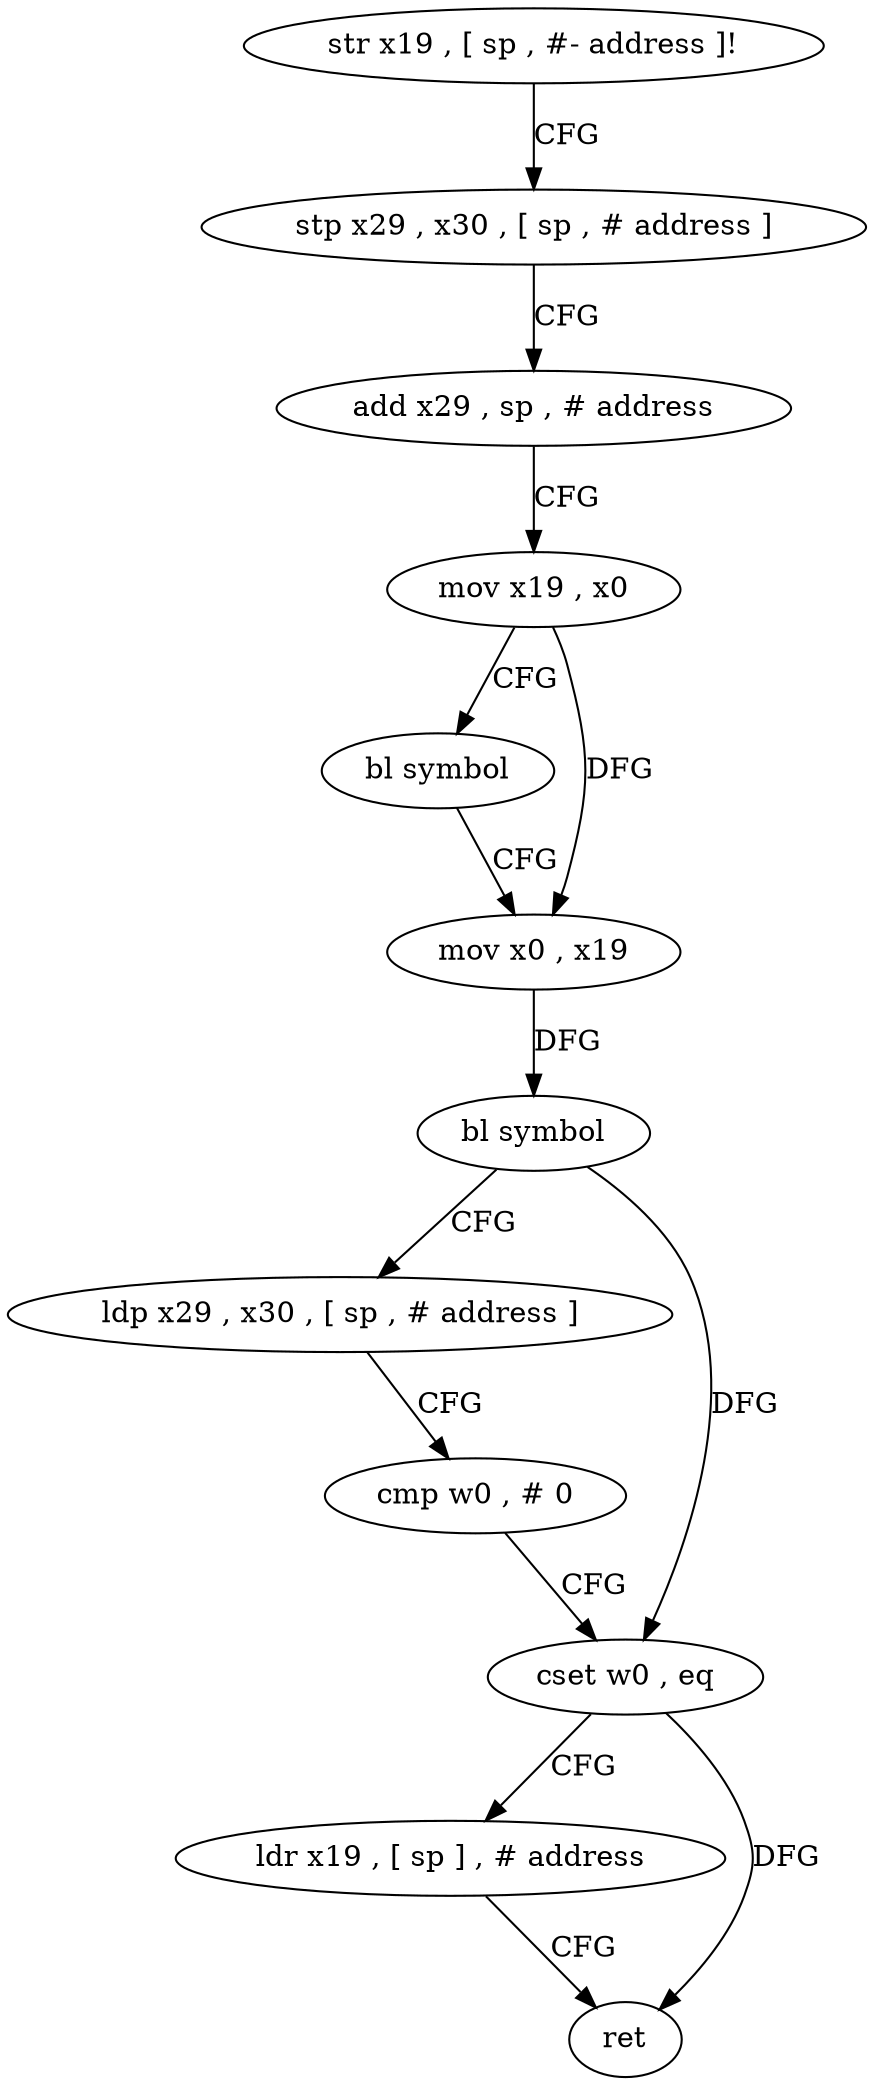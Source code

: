 digraph "func" {
"109560" [label = "str x19 , [ sp , #- address ]!" ]
"109564" [label = "stp x29 , x30 , [ sp , # address ]" ]
"109568" [label = "add x29 , sp , # address" ]
"109572" [label = "mov x19 , x0" ]
"109576" [label = "bl symbol" ]
"109580" [label = "mov x0 , x19" ]
"109584" [label = "bl symbol" ]
"109588" [label = "ldp x29 , x30 , [ sp , # address ]" ]
"109592" [label = "cmp w0 , # 0" ]
"109596" [label = "cset w0 , eq" ]
"109600" [label = "ldr x19 , [ sp ] , # address" ]
"109604" [label = "ret" ]
"109560" -> "109564" [ label = "CFG" ]
"109564" -> "109568" [ label = "CFG" ]
"109568" -> "109572" [ label = "CFG" ]
"109572" -> "109576" [ label = "CFG" ]
"109572" -> "109580" [ label = "DFG" ]
"109576" -> "109580" [ label = "CFG" ]
"109580" -> "109584" [ label = "DFG" ]
"109584" -> "109588" [ label = "CFG" ]
"109584" -> "109596" [ label = "DFG" ]
"109588" -> "109592" [ label = "CFG" ]
"109592" -> "109596" [ label = "CFG" ]
"109596" -> "109600" [ label = "CFG" ]
"109596" -> "109604" [ label = "DFG" ]
"109600" -> "109604" [ label = "CFG" ]
}

